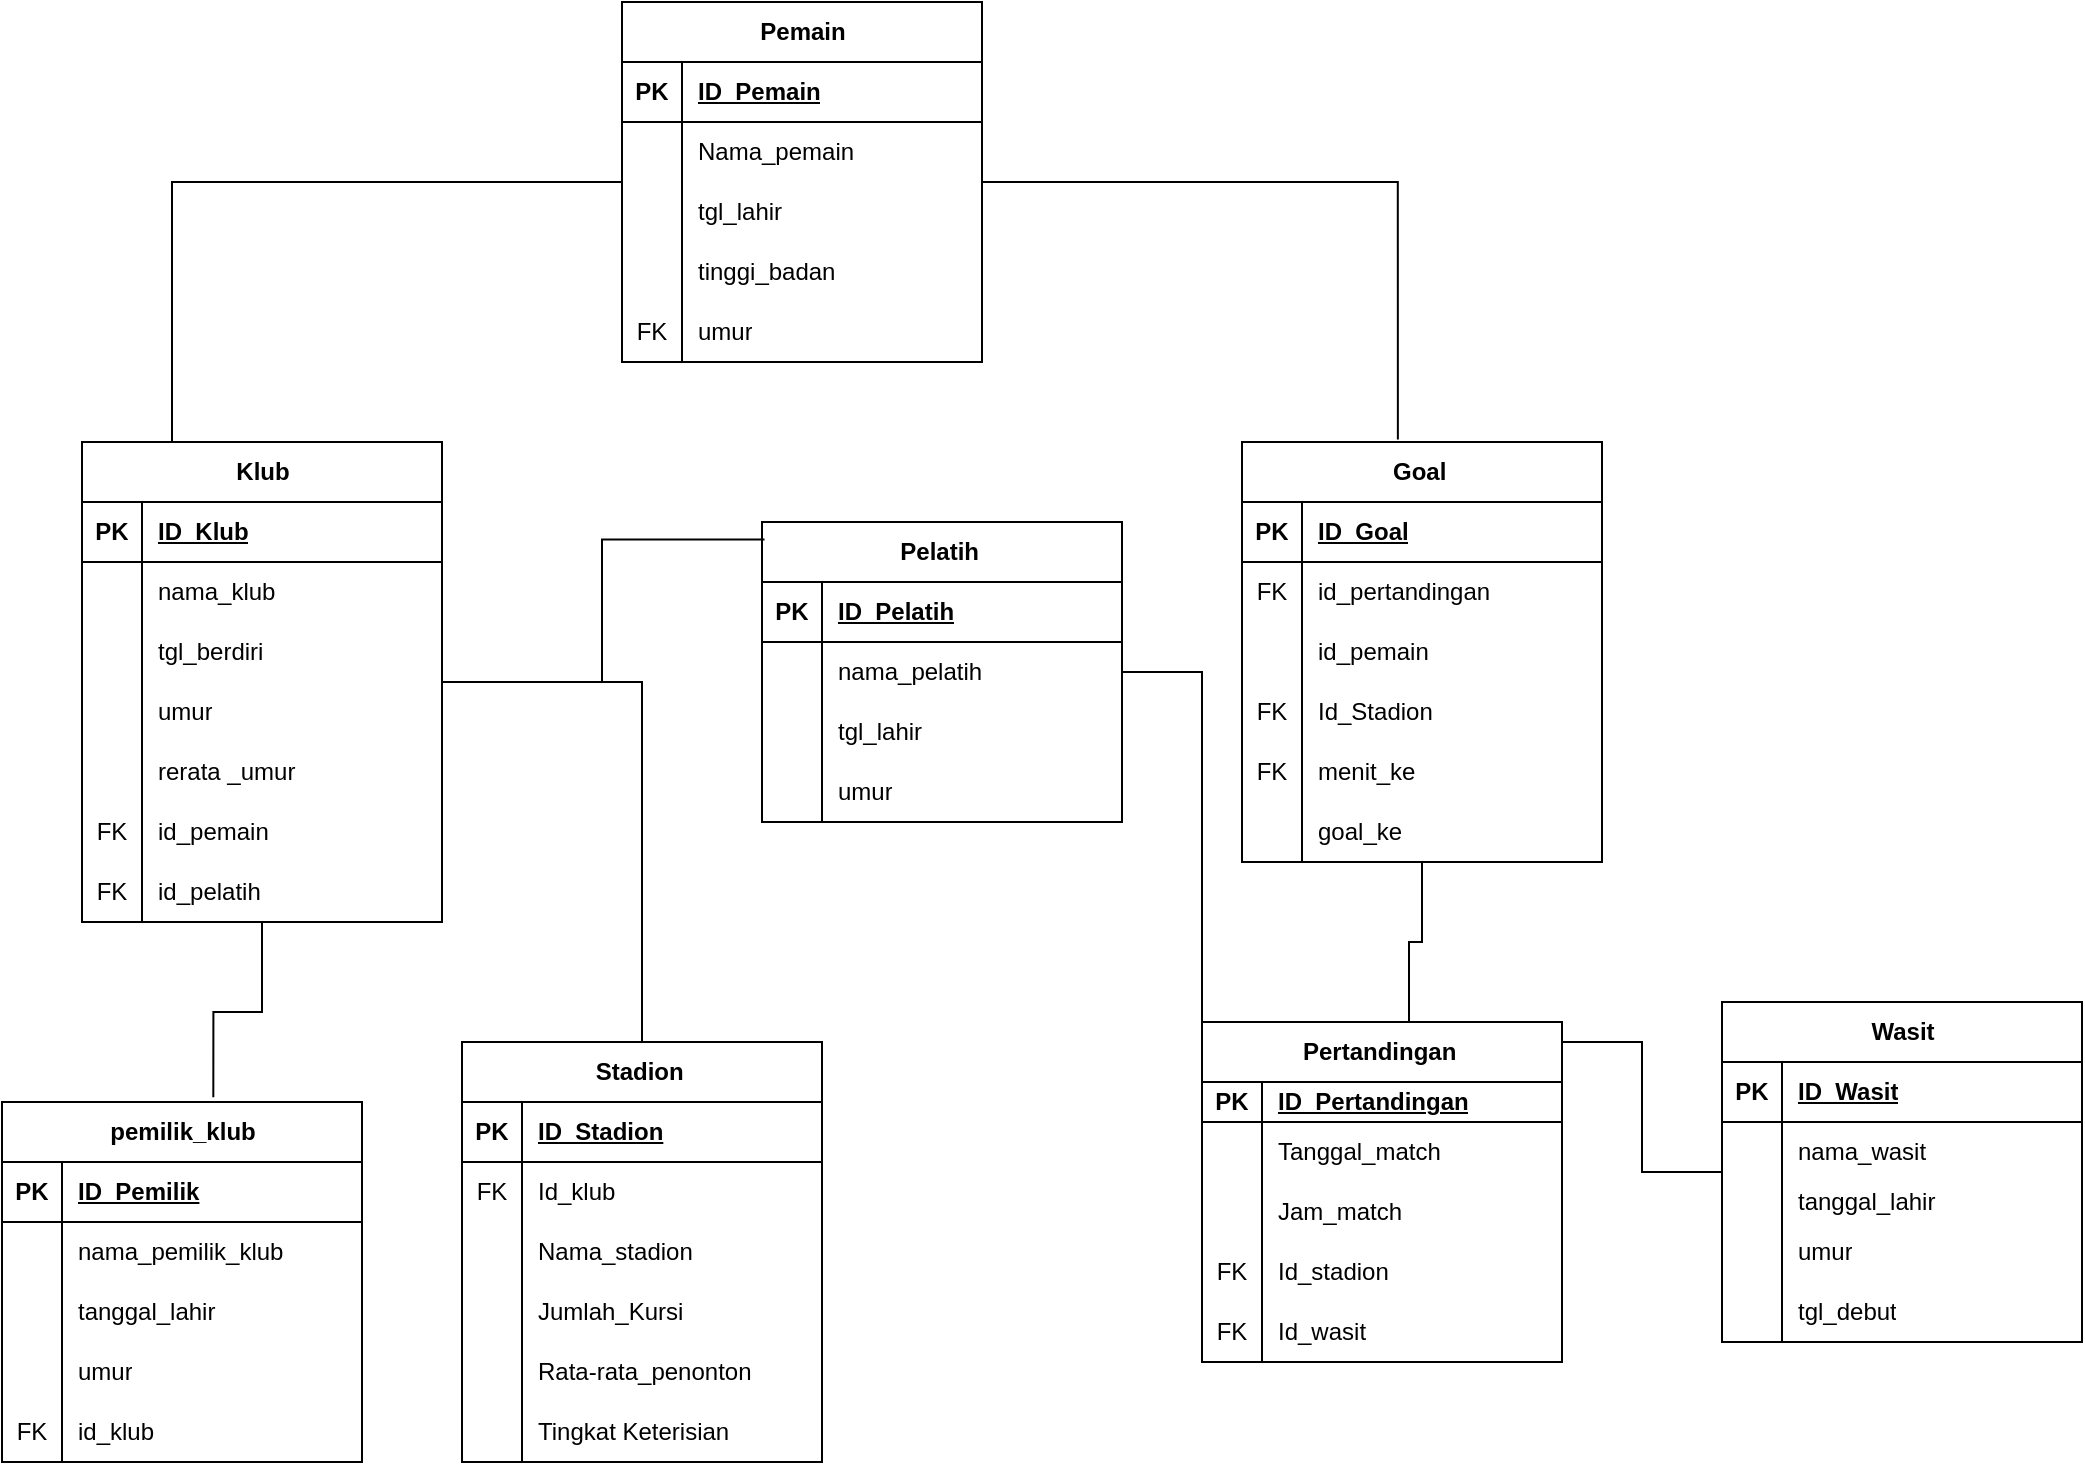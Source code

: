 <mxfile version="22.1.18" type="github">
  <diagram name="Page-1" id="god0_JiCSgRjfPZNy23H">
    <mxGraphModel dx="1526" dy="775" grid="1" gridSize="10" guides="1" tooltips="1" connect="1" arrows="1" fold="1" page="1" pageScale="1" pageWidth="1400" pageHeight="850" math="0" shadow="0">
      <root>
        <mxCell id="0" />
        <mxCell id="1" parent="0" />
        <mxCell id="_xSv7nSp4xosiIjRiXMZ-22" style="edgeStyle=orthogonalEdgeStyle;rounded=0;orthogonalLoop=1;jettySize=auto;html=1;entryX=0.25;entryY=0;entryDx=0;entryDy=0;endArrow=none;endFill=0;" edge="1" parent="1" source="YpQGKmMzujjO2V1n66nq-1" target="YpQGKmMzujjO2V1n66nq-106">
          <mxGeometry relative="1" as="geometry" />
        </mxCell>
        <mxCell id="YpQGKmMzujjO2V1n66nq-1" value="Pemain" style="shape=table;startSize=30;container=1;collapsible=1;childLayout=tableLayout;fixedRows=1;rowLines=0;fontStyle=1;align=center;resizeLast=1;html=1;" parent="1" vertex="1">
          <mxGeometry x="350" y="530" width="180" height="180" as="geometry" />
        </mxCell>
        <mxCell id="YpQGKmMzujjO2V1n66nq-2" value="" style="shape=tableRow;horizontal=0;startSize=0;swimlaneHead=0;swimlaneBody=0;fillColor=none;collapsible=0;dropTarget=0;points=[[0,0.5],[1,0.5]];portConstraint=eastwest;top=0;left=0;right=0;bottom=1;" parent="YpQGKmMzujjO2V1n66nq-1" vertex="1">
          <mxGeometry y="30" width="180" height="30" as="geometry" />
        </mxCell>
        <mxCell id="YpQGKmMzujjO2V1n66nq-3" value="PK" style="shape=partialRectangle;connectable=0;fillColor=none;top=0;left=0;bottom=0;right=0;fontStyle=1;overflow=hidden;whiteSpace=wrap;html=1;" parent="YpQGKmMzujjO2V1n66nq-2" vertex="1">
          <mxGeometry width="30" height="30" as="geometry">
            <mxRectangle width="30" height="30" as="alternateBounds" />
          </mxGeometry>
        </mxCell>
        <mxCell id="YpQGKmMzujjO2V1n66nq-4" value="ID_Pemain" style="shape=partialRectangle;connectable=0;fillColor=none;top=0;left=0;bottom=0;right=0;align=left;spacingLeft=6;fontStyle=5;overflow=hidden;whiteSpace=wrap;html=1;" parent="YpQGKmMzujjO2V1n66nq-2" vertex="1">
          <mxGeometry x="30" width="150" height="30" as="geometry">
            <mxRectangle width="150" height="30" as="alternateBounds" />
          </mxGeometry>
        </mxCell>
        <mxCell id="YpQGKmMzujjO2V1n66nq-5" value="" style="shape=tableRow;horizontal=0;startSize=0;swimlaneHead=0;swimlaneBody=0;fillColor=none;collapsible=0;dropTarget=0;points=[[0,0.5],[1,0.5]];portConstraint=eastwest;top=0;left=0;right=0;bottom=0;" parent="YpQGKmMzujjO2V1n66nq-1" vertex="1">
          <mxGeometry y="60" width="180" height="30" as="geometry" />
        </mxCell>
        <mxCell id="YpQGKmMzujjO2V1n66nq-6" value="" style="shape=partialRectangle;connectable=0;fillColor=none;top=0;left=0;bottom=0;right=0;editable=1;overflow=hidden;whiteSpace=wrap;html=1;" parent="YpQGKmMzujjO2V1n66nq-5" vertex="1">
          <mxGeometry width="30" height="30" as="geometry">
            <mxRectangle width="30" height="30" as="alternateBounds" />
          </mxGeometry>
        </mxCell>
        <mxCell id="YpQGKmMzujjO2V1n66nq-7" value="Nama_pemain" style="shape=partialRectangle;connectable=0;fillColor=none;top=0;left=0;bottom=0;right=0;align=left;spacingLeft=6;overflow=hidden;whiteSpace=wrap;html=1;" parent="YpQGKmMzujjO2V1n66nq-5" vertex="1">
          <mxGeometry x="30" width="150" height="30" as="geometry">
            <mxRectangle width="150" height="30" as="alternateBounds" />
          </mxGeometry>
        </mxCell>
        <mxCell id="YpQGKmMzujjO2V1n66nq-8" value="" style="shape=tableRow;horizontal=0;startSize=0;swimlaneHead=0;swimlaneBody=0;fillColor=none;collapsible=0;dropTarget=0;points=[[0,0.5],[1,0.5]];portConstraint=eastwest;top=0;left=0;right=0;bottom=0;" parent="YpQGKmMzujjO2V1n66nq-1" vertex="1">
          <mxGeometry y="90" width="180" height="30" as="geometry" />
        </mxCell>
        <mxCell id="YpQGKmMzujjO2V1n66nq-9" value="" style="shape=partialRectangle;connectable=0;fillColor=none;top=0;left=0;bottom=0;right=0;editable=1;overflow=hidden;whiteSpace=wrap;html=1;" parent="YpQGKmMzujjO2V1n66nq-8" vertex="1">
          <mxGeometry width="30" height="30" as="geometry">
            <mxRectangle width="30" height="30" as="alternateBounds" />
          </mxGeometry>
        </mxCell>
        <mxCell id="YpQGKmMzujjO2V1n66nq-10" value="tgl_lahir" style="shape=partialRectangle;connectable=0;fillColor=none;top=0;left=0;bottom=0;right=0;align=left;spacingLeft=6;overflow=hidden;whiteSpace=wrap;html=1;" parent="YpQGKmMzujjO2V1n66nq-8" vertex="1">
          <mxGeometry x="30" width="150" height="30" as="geometry">
            <mxRectangle width="150" height="30" as="alternateBounds" />
          </mxGeometry>
        </mxCell>
        <mxCell id="YpQGKmMzujjO2V1n66nq-27" value="" style="shape=tableRow;horizontal=0;startSize=0;swimlaneHead=0;swimlaneBody=0;fillColor=none;collapsible=0;dropTarget=0;points=[[0,0.5],[1,0.5]];portConstraint=eastwest;top=0;left=0;right=0;bottom=0;" parent="YpQGKmMzujjO2V1n66nq-1" vertex="1">
          <mxGeometry y="120" width="180" height="30" as="geometry" />
        </mxCell>
        <mxCell id="YpQGKmMzujjO2V1n66nq-28" value="" style="shape=partialRectangle;connectable=0;fillColor=none;top=0;left=0;bottom=0;right=0;editable=1;overflow=hidden;whiteSpace=wrap;html=1;" parent="YpQGKmMzujjO2V1n66nq-27" vertex="1">
          <mxGeometry width="30" height="30" as="geometry">
            <mxRectangle width="30" height="30" as="alternateBounds" />
          </mxGeometry>
        </mxCell>
        <mxCell id="YpQGKmMzujjO2V1n66nq-29" value="tinggi_badan" style="shape=partialRectangle;connectable=0;fillColor=none;top=0;left=0;bottom=0;right=0;align=left;spacingLeft=6;overflow=hidden;whiteSpace=wrap;html=1;" parent="YpQGKmMzujjO2V1n66nq-27" vertex="1">
          <mxGeometry x="30" width="150" height="30" as="geometry">
            <mxRectangle width="150" height="30" as="alternateBounds" />
          </mxGeometry>
        </mxCell>
        <mxCell id="YpQGKmMzujjO2V1n66nq-97" value="" style="shape=tableRow;horizontal=0;startSize=0;swimlaneHead=0;swimlaneBody=0;fillColor=none;collapsible=0;dropTarget=0;points=[[0,0.5],[1,0.5]];portConstraint=eastwest;top=0;left=0;right=0;bottom=0;" parent="YpQGKmMzujjO2V1n66nq-1" vertex="1">
          <mxGeometry y="150" width="180" height="30" as="geometry" />
        </mxCell>
        <mxCell id="YpQGKmMzujjO2V1n66nq-98" value="FK" style="shape=partialRectangle;connectable=0;fillColor=none;top=0;left=0;bottom=0;right=0;editable=1;overflow=hidden;whiteSpace=wrap;html=1;" parent="YpQGKmMzujjO2V1n66nq-97" vertex="1">
          <mxGeometry width="30" height="30" as="geometry">
            <mxRectangle width="30" height="30" as="alternateBounds" />
          </mxGeometry>
        </mxCell>
        <mxCell id="YpQGKmMzujjO2V1n66nq-99" value="umur" style="shape=partialRectangle;connectable=0;fillColor=none;top=0;left=0;bottom=0;right=0;align=left;spacingLeft=6;overflow=hidden;whiteSpace=wrap;html=1;" parent="YpQGKmMzujjO2V1n66nq-97" vertex="1">
          <mxGeometry x="30" width="150" height="30" as="geometry">
            <mxRectangle width="150" height="30" as="alternateBounds" />
          </mxGeometry>
        </mxCell>
        <mxCell id="YpQGKmMzujjO2V1n66nq-14" value="Wasit" style="shape=table;startSize=30;container=1;collapsible=1;childLayout=tableLayout;fixedRows=1;rowLines=0;fontStyle=1;align=center;resizeLast=1;html=1;" parent="1" vertex="1">
          <mxGeometry x="900" y="1030" width="180" height="170" as="geometry" />
        </mxCell>
        <mxCell id="YpQGKmMzujjO2V1n66nq-15" value="" style="shape=tableRow;horizontal=0;startSize=0;swimlaneHead=0;swimlaneBody=0;fillColor=none;collapsible=0;dropTarget=0;points=[[0,0.5],[1,0.5]];portConstraint=eastwest;top=0;left=0;right=0;bottom=1;" parent="YpQGKmMzujjO2V1n66nq-14" vertex="1">
          <mxGeometry y="30" width="180" height="30" as="geometry" />
        </mxCell>
        <mxCell id="YpQGKmMzujjO2V1n66nq-16" value="PK" style="shape=partialRectangle;connectable=0;fillColor=none;top=0;left=0;bottom=0;right=0;fontStyle=1;overflow=hidden;whiteSpace=wrap;html=1;" parent="YpQGKmMzujjO2V1n66nq-15" vertex="1">
          <mxGeometry width="30" height="30" as="geometry">
            <mxRectangle width="30" height="30" as="alternateBounds" />
          </mxGeometry>
        </mxCell>
        <mxCell id="YpQGKmMzujjO2V1n66nq-17" value="ID_Wasit" style="shape=partialRectangle;connectable=0;fillColor=none;top=0;left=0;bottom=0;right=0;align=left;spacingLeft=6;fontStyle=5;overflow=hidden;whiteSpace=wrap;html=1;" parent="YpQGKmMzujjO2V1n66nq-15" vertex="1">
          <mxGeometry x="30" width="150" height="30" as="geometry">
            <mxRectangle width="150" height="30" as="alternateBounds" />
          </mxGeometry>
        </mxCell>
        <mxCell id="YpQGKmMzujjO2V1n66nq-18" value="" style="shape=tableRow;horizontal=0;startSize=0;swimlaneHead=0;swimlaneBody=0;fillColor=none;collapsible=0;dropTarget=0;points=[[0,0.5],[1,0.5]];portConstraint=eastwest;top=0;left=0;right=0;bottom=0;" parent="YpQGKmMzujjO2V1n66nq-14" vertex="1">
          <mxGeometry y="60" width="180" height="30" as="geometry" />
        </mxCell>
        <mxCell id="YpQGKmMzujjO2V1n66nq-19" value="" style="shape=partialRectangle;connectable=0;fillColor=none;top=0;left=0;bottom=0;right=0;editable=1;overflow=hidden;whiteSpace=wrap;html=1;" parent="YpQGKmMzujjO2V1n66nq-18" vertex="1">
          <mxGeometry width="30" height="30" as="geometry">
            <mxRectangle width="30" height="30" as="alternateBounds" />
          </mxGeometry>
        </mxCell>
        <mxCell id="YpQGKmMzujjO2V1n66nq-20" value="nama_wasit&amp;nbsp;" style="shape=partialRectangle;connectable=0;fillColor=none;top=0;left=0;bottom=0;right=0;align=left;spacingLeft=6;overflow=hidden;whiteSpace=wrap;html=1;" parent="YpQGKmMzujjO2V1n66nq-18" vertex="1">
          <mxGeometry x="30" width="150" height="30" as="geometry">
            <mxRectangle width="150" height="30" as="alternateBounds" />
          </mxGeometry>
        </mxCell>
        <mxCell id="YpQGKmMzujjO2V1n66nq-21" value="" style="shape=tableRow;horizontal=0;startSize=0;swimlaneHead=0;swimlaneBody=0;fillColor=none;collapsible=0;dropTarget=0;points=[[0,0.5],[1,0.5]];portConstraint=eastwest;top=0;left=0;right=0;bottom=0;" parent="YpQGKmMzujjO2V1n66nq-14" vertex="1">
          <mxGeometry y="90" width="180" height="20" as="geometry" />
        </mxCell>
        <mxCell id="YpQGKmMzujjO2V1n66nq-22" value="" style="shape=partialRectangle;connectable=0;fillColor=none;top=0;left=0;bottom=0;right=0;editable=1;overflow=hidden;whiteSpace=wrap;html=1;" parent="YpQGKmMzujjO2V1n66nq-21" vertex="1">
          <mxGeometry width="30" height="20" as="geometry">
            <mxRectangle width="30" height="20" as="alternateBounds" />
          </mxGeometry>
        </mxCell>
        <mxCell id="YpQGKmMzujjO2V1n66nq-23" value="tanggal_lahir" style="shape=partialRectangle;connectable=0;fillColor=none;top=0;left=0;bottom=0;right=0;align=left;spacingLeft=6;overflow=hidden;whiteSpace=wrap;html=1;" parent="YpQGKmMzujjO2V1n66nq-21" vertex="1">
          <mxGeometry x="30" width="150" height="20" as="geometry">
            <mxRectangle width="150" height="20" as="alternateBounds" />
          </mxGeometry>
        </mxCell>
        <mxCell id="YpQGKmMzujjO2V1n66nq-24" value="" style="shape=tableRow;horizontal=0;startSize=0;swimlaneHead=0;swimlaneBody=0;fillColor=none;collapsible=0;dropTarget=0;points=[[0,0.5],[1,0.5]];portConstraint=eastwest;top=0;left=0;right=0;bottom=0;" parent="YpQGKmMzujjO2V1n66nq-14" vertex="1">
          <mxGeometry y="110" width="180" height="30" as="geometry" />
        </mxCell>
        <mxCell id="YpQGKmMzujjO2V1n66nq-25" value="" style="shape=partialRectangle;connectable=0;fillColor=none;top=0;left=0;bottom=0;right=0;editable=1;overflow=hidden;whiteSpace=wrap;html=1;" parent="YpQGKmMzujjO2V1n66nq-24" vertex="1">
          <mxGeometry width="30" height="30" as="geometry">
            <mxRectangle width="30" height="30" as="alternateBounds" />
          </mxGeometry>
        </mxCell>
        <mxCell id="YpQGKmMzujjO2V1n66nq-26" value="umur" style="shape=partialRectangle;connectable=0;fillColor=none;top=0;left=0;bottom=0;right=0;align=left;spacingLeft=6;overflow=hidden;whiteSpace=wrap;html=1;" parent="YpQGKmMzujjO2V1n66nq-24" vertex="1">
          <mxGeometry x="30" width="150" height="30" as="geometry">
            <mxRectangle width="150" height="30" as="alternateBounds" />
          </mxGeometry>
        </mxCell>
        <mxCell id="YpQGKmMzujjO2V1n66nq-33" value="" style="shape=tableRow;horizontal=0;startSize=0;swimlaneHead=0;swimlaneBody=0;fillColor=none;collapsible=0;dropTarget=0;points=[[0,0.5],[1,0.5]];portConstraint=eastwest;top=0;left=0;right=0;bottom=0;" parent="YpQGKmMzujjO2V1n66nq-14" vertex="1">
          <mxGeometry y="140" width="180" height="30" as="geometry" />
        </mxCell>
        <mxCell id="YpQGKmMzujjO2V1n66nq-34" value="" style="shape=partialRectangle;connectable=0;fillColor=none;top=0;left=0;bottom=0;right=0;editable=1;overflow=hidden;whiteSpace=wrap;html=1;" parent="YpQGKmMzujjO2V1n66nq-33" vertex="1">
          <mxGeometry width="30" height="30" as="geometry">
            <mxRectangle width="30" height="30" as="alternateBounds" />
          </mxGeometry>
        </mxCell>
        <mxCell id="YpQGKmMzujjO2V1n66nq-35" value="tgl_debut" style="shape=partialRectangle;connectable=0;fillColor=none;top=0;left=0;bottom=0;right=0;align=left;spacingLeft=6;overflow=hidden;whiteSpace=wrap;html=1;" parent="YpQGKmMzujjO2V1n66nq-33" vertex="1">
          <mxGeometry x="30" width="150" height="30" as="geometry">
            <mxRectangle width="150" height="30" as="alternateBounds" />
          </mxGeometry>
        </mxCell>
        <mxCell id="_xSv7nSp4xosiIjRiXMZ-28" style="edgeStyle=orthogonalEdgeStyle;rounded=0;orthogonalLoop=1;jettySize=auto;html=1;entryX=0;entryY=0;entryDx=0;entryDy=0;endArrow=none;endFill=0;" edge="1" parent="1" source="YpQGKmMzujjO2V1n66nq-36" target="YpQGKmMzujjO2V1n66nq-125">
          <mxGeometry relative="1" as="geometry" />
        </mxCell>
        <mxCell id="YpQGKmMzujjO2V1n66nq-36" value="Pelatih&amp;nbsp;" style="shape=table;startSize=30;container=1;collapsible=1;childLayout=tableLayout;fixedRows=1;rowLines=0;fontStyle=1;align=center;resizeLast=1;html=1;" parent="1" vertex="1">
          <mxGeometry x="420" y="790" width="180" height="150" as="geometry" />
        </mxCell>
        <mxCell id="YpQGKmMzujjO2V1n66nq-37" value="" style="shape=tableRow;horizontal=0;startSize=0;swimlaneHead=0;swimlaneBody=0;fillColor=none;collapsible=0;dropTarget=0;points=[[0,0.5],[1,0.5]];portConstraint=eastwest;top=0;left=0;right=0;bottom=1;" parent="YpQGKmMzujjO2V1n66nq-36" vertex="1">
          <mxGeometry y="30" width="180" height="30" as="geometry" />
        </mxCell>
        <mxCell id="YpQGKmMzujjO2V1n66nq-38" value="PK" style="shape=partialRectangle;connectable=0;fillColor=none;top=0;left=0;bottom=0;right=0;fontStyle=1;overflow=hidden;whiteSpace=wrap;html=1;" parent="YpQGKmMzujjO2V1n66nq-37" vertex="1">
          <mxGeometry width="30" height="30" as="geometry">
            <mxRectangle width="30" height="30" as="alternateBounds" />
          </mxGeometry>
        </mxCell>
        <mxCell id="YpQGKmMzujjO2V1n66nq-39" value="ID_Pelatih" style="shape=partialRectangle;connectable=0;fillColor=none;top=0;left=0;bottom=0;right=0;align=left;spacingLeft=6;fontStyle=5;overflow=hidden;whiteSpace=wrap;html=1;" parent="YpQGKmMzujjO2V1n66nq-37" vertex="1">
          <mxGeometry x="30" width="150" height="30" as="geometry">
            <mxRectangle width="150" height="30" as="alternateBounds" />
          </mxGeometry>
        </mxCell>
        <mxCell id="YpQGKmMzujjO2V1n66nq-40" value="" style="shape=tableRow;horizontal=0;startSize=0;swimlaneHead=0;swimlaneBody=0;fillColor=none;collapsible=0;dropTarget=0;points=[[0,0.5],[1,0.5]];portConstraint=eastwest;top=0;left=0;right=0;bottom=0;" parent="YpQGKmMzujjO2V1n66nq-36" vertex="1">
          <mxGeometry y="60" width="180" height="30" as="geometry" />
        </mxCell>
        <mxCell id="YpQGKmMzujjO2V1n66nq-41" value="" style="shape=partialRectangle;connectable=0;fillColor=none;top=0;left=0;bottom=0;right=0;editable=1;overflow=hidden;whiteSpace=wrap;html=1;" parent="YpQGKmMzujjO2V1n66nq-40" vertex="1">
          <mxGeometry width="30" height="30" as="geometry">
            <mxRectangle width="30" height="30" as="alternateBounds" />
          </mxGeometry>
        </mxCell>
        <mxCell id="YpQGKmMzujjO2V1n66nq-42" value="nama_pelatih" style="shape=partialRectangle;connectable=0;fillColor=none;top=0;left=0;bottom=0;right=0;align=left;spacingLeft=6;overflow=hidden;whiteSpace=wrap;html=1;" parent="YpQGKmMzujjO2V1n66nq-40" vertex="1">
          <mxGeometry x="30" width="150" height="30" as="geometry">
            <mxRectangle width="150" height="30" as="alternateBounds" />
          </mxGeometry>
        </mxCell>
        <mxCell id="YpQGKmMzujjO2V1n66nq-43" value="" style="shape=tableRow;horizontal=0;startSize=0;swimlaneHead=0;swimlaneBody=0;fillColor=none;collapsible=0;dropTarget=0;points=[[0,0.5],[1,0.5]];portConstraint=eastwest;top=0;left=0;right=0;bottom=0;" parent="YpQGKmMzujjO2V1n66nq-36" vertex="1">
          <mxGeometry y="90" width="180" height="30" as="geometry" />
        </mxCell>
        <mxCell id="YpQGKmMzujjO2V1n66nq-44" value="" style="shape=partialRectangle;connectable=0;fillColor=none;top=0;left=0;bottom=0;right=0;editable=1;overflow=hidden;whiteSpace=wrap;html=1;" parent="YpQGKmMzujjO2V1n66nq-43" vertex="1">
          <mxGeometry width="30" height="30" as="geometry">
            <mxRectangle width="30" height="30" as="alternateBounds" />
          </mxGeometry>
        </mxCell>
        <mxCell id="YpQGKmMzujjO2V1n66nq-45" value="tgl_lahir" style="shape=partialRectangle;connectable=0;fillColor=none;top=0;left=0;bottom=0;right=0;align=left;spacingLeft=6;overflow=hidden;whiteSpace=wrap;html=1;" parent="YpQGKmMzujjO2V1n66nq-43" vertex="1">
          <mxGeometry x="30" width="150" height="30" as="geometry">
            <mxRectangle width="150" height="30" as="alternateBounds" />
          </mxGeometry>
        </mxCell>
        <mxCell id="YpQGKmMzujjO2V1n66nq-49" value="" style="shape=tableRow;horizontal=0;startSize=0;swimlaneHead=0;swimlaneBody=0;fillColor=none;collapsible=0;dropTarget=0;points=[[0,0.5],[1,0.5]];portConstraint=eastwest;top=0;left=0;right=0;bottom=0;" parent="YpQGKmMzujjO2V1n66nq-36" vertex="1">
          <mxGeometry y="120" width="180" height="30" as="geometry" />
        </mxCell>
        <mxCell id="YpQGKmMzujjO2V1n66nq-50" value="" style="shape=partialRectangle;connectable=0;fillColor=none;top=0;left=0;bottom=0;right=0;editable=1;overflow=hidden;whiteSpace=wrap;html=1;" parent="YpQGKmMzujjO2V1n66nq-49" vertex="1">
          <mxGeometry width="30" height="30" as="geometry">
            <mxRectangle width="30" height="30" as="alternateBounds" />
          </mxGeometry>
        </mxCell>
        <mxCell id="YpQGKmMzujjO2V1n66nq-51" value="umur" style="shape=partialRectangle;connectable=0;fillColor=none;top=0;left=0;bottom=0;right=0;align=left;spacingLeft=6;overflow=hidden;whiteSpace=wrap;html=1;" parent="YpQGKmMzujjO2V1n66nq-49" vertex="1">
          <mxGeometry x="30" width="150" height="30" as="geometry">
            <mxRectangle width="150" height="30" as="alternateBounds" />
          </mxGeometry>
        </mxCell>
        <mxCell id="YpQGKmMzujjO2V1n66nq-52" value="Stadion&amp;nbsp;" style="shape=table;startSize=30;container=1;collapsible=1;childLayout=tableLayout;fixedRows=1;rowLines=0;fontStyle=1;align=center;resizeLast=1;html=1;" parent="1" vertex="1">
          <mxGeometry x="270" y="1050" width="180" height="210" as="geometry" />
        </mxCell>
        <mxCell id="YpQGKmMzujjO2V1n66nq-53" value="" style="shape=tableRow;horizontal=0;startSize=0;swimlaneHead=0;swimlaneBody=0;fillColor=none;collapsible=0;dropTarget=0;points=[[0,0.5],[1,0.5]];portConstraint=eastwest;top=0;left=0;right=0;bottom=1;" parent="YpQGKmMzujjO2V1n66nq-52" vertex="1">
          <mxGeometry y="30" width="180" height="30" as="geometry" />
        </mxCell>
        <mxCell id="YpQGKmMzujjO2V1n66nq-54" value="PK" style="shape=partialRectangle;connectable=0;fillColor=none;top=0;left=0;bottom=0;right=0;fontStyle=1;overflow=hidden;whiteSpace=wrap;html=1;" parent="YpQGKmMzujjO2V1n66nq-53" vertex="1">
          <mxGeometry width="30" height="30" as="geometry">
            <mxRectangle width="30" height="30" as="alternateBounds" />
          </mxGeometry>
        </mxCell>
        <mxCell id="YpQGKmMzujjO2V1n66nq-55" value="ID_Stadion" style="shape=partialRectangle;connectable=0;fillColor=none;top=0;left=0;bottom=0;right=0;align=left;spacingLeft=6;fontStyle=5;overflow=hidden;whiteSpace=wrap;html=1;" parent="YpQGKmMzujjO2V1n66nq-53" vertex="1">
          <mxGeometry x="30" width="150" height="30" as="geometry">
            <mxRectangle width="150" height="30" as="alternateBounds" />
          </mxGeometry>
        </mxCell>
        <mxCell id="YpQGKmMzujjO2V1n66nq-56" value="" style="shape=tableRow;horizontal=0;startSize=0;swimlaneHead=0;swimlaneBody=0;fillColor=none;collapsible=0;dropTarget=0;points=[[0,0.5],[1,0.5]];portConstraint=eastwest;top=0;left=0;right=0;bottom=0;" parent="YpQGKmMzujjO2V1n66nq-52" vertex="1">
          <mxGeometry y="60" width="180" height="30" as="geometry" />
        </mxCell>
        <mxCell id="YpQGKmMzujjO2V1n66nq-57" value="FK" style="shape=partialRectangle;connectable=0;fillColor=none;top=0;left=0;bottom=0;right=0;editable=1;overflow=hidden;whiteSpace=wrap;html=1;" parent="YpQGKmMzujjO2V1n66nq-56" vertex="1">
          <mxGeometry width="30" height="30" as="geometry">
            <mxRectangle width="30" height="30" as="alternateBounds" />
          </mxGeometry>
        </mxCell>
        <mxCell id="YpQGKmMzujjO2V1n66nq-58" value="Id_klub" style="shape=partialRectangle;connectable=0;fillColor=none;top=0;left=0;bottom=0;right=0;align=left;spacingLeft=6;overflow=hidden;whiteSpace=wrap;html=1;" parent="YpQGKmMzujjO2V1n66nq-56" vertex="1">
          <mxGeometry x="30" width="150" height="30" as="geometry">
            <mxRectangle width="150" height="30" as="alternateBounds" />
          </mxGeometry>
        </mxCell>
        <mxCell id="YpQGKmMzujjO2V1n66nq-59" value="" style="shape=tableRow;horizontal=0;startSize=0;swimlaneHead=0;swimlaneBody=0;fillColor=none;collapsible=0;dropTarget=0;points=[[0,0.5],[1,0.5]];portConstraint=eastwest;top=0;left=0;right=0;bottom=0;" parent="YpQGKmMzujjO2V1n66nq-52" vertex="1">
          <mxGeometry y="90" width="180" height="30" as="geometry" />
        </mxCell>
        <mxCell id="YpQGKmMzujjO2V1n66nq-60" value="" style="shape=partialRectangle;connectable=0;fillColor=none;top=0;left=0;bottom=0;right=0;editable=1;overflow=hidden;whiteSpace=wrap;html=1;" parent="YpQGKmMzujjO2V1n66nq-59" vertex="1">
          <mxGeometry width="30" height="30" as="geometry">
            <mxRectangle width="30" height="30" as="alternateBounds" />
          </mxGeometry>
        </mxCell>
        <mxCell id="YpQGKmMzujjO2V1n66nq-61" value="Nama_stadion" style="shape=partialRectangle;connectable=0;fillColor=none;top=0;left=0;bottom=0;right=0;align=left;spacingLeft=6;overflow=hidden;whiteSpace=wrap;html=1;" parent="YpQGKmMzujjO2V1n66nq-59" vertex="1">
          <mxGeometry x="30" width="150" height="30" as="geometry">
            <mxRectangle width="150" height="30" as="alternateBounds" />
          </mxGeometry>
        </mxCell>
        <mxCell id="YpQGKmMzujjO2V1n66nq-62" value="" style="shape=tableRow;horizontal=0;startSize=0;swimlaneHead=0;swimlaneBody=0;fillColor=none;collapsible=0;dropTarget=0;points=[[0,0.5],[1,0.5]];portConstraint=eastwest;top=0;left=0;right=0;bottom=0;" parent="YpQGKmMzujjO2V1n66nq-52" vertex="1">
          <mxGeometry y="120" width="180" height="30" as="geometry" />
        </mxCell>
        <mxCell id="YpQGKmMzujjO2V1n66nq-63" value="" style="shape=partialRectangle;connectable=0;fillColor=none;top=0;left=0;bottom=0;right=0;editable=1;overflow=hidden;whiteSpace=wrap;html=1;" parent="YpQGKmMzujjO2V1n66nq-62" vertex="1">
          <mxGeometry width="30" height="30" as="geometry">
            <mxRectangle width="30" height="30" as="alternateBounds" />
          </mxGeometry>
        </mxCell>
        <mxCell id="YpQGKmMzujjO2V1n66nq-64" value="Jumlah_Kursi" style="shape=partialRectangle;connectable=0;fillColor=none;top=0;left=0;bottom=0;right=0;align=left;spacingLeft=6;overflow=hidden;whiteSpace=wrap;html=1;" parent="YpQGKmMzujjO2V1n66nq-62" vertex="1">
          <mxGeometry x="30" width="150" height="30" as="geometry">
            <mxRectangle width="150" height="30" as="alternateBounds" />
          </mxGeometry>
        </mxCell>
        <mxCell id="YpQGKmMzujjO2V1n66nq-65" value="" style="shape=tableRow;horizontal=0;startSize=0;swimlaneHead=0;swimlaneBody=0;fillColor=none;collapsible=0;dropTarget=0;points=[[0,0.5],[1,0.5]];portConstraint=eastwest;top=0;left=0;right=0;bottom=0;" parent="YpQGKmMzujjO2V1n66nq-52" vertex="1">
          <mxGeometry y="150" width="180" height="30" as="geometry" />
        </mxCell>
        <mxCell id="YpQGKmMzujjO2V1n66nq-66" value="" style="shape=partialRectangle;connectable=0;fillColor=none;top=0;left=0;bottom=0;right=0;editable=1;overflow=hidden;whiteSpace=wrap;html=1;" parent="YpQGKmMzujjO2V1n66nq-65" vertex="1">
          <mxGeometry width="30" height="30" as="geometry">
            <mxRectangle width="30" height="30" as="alternateBounds" />
          </mxGeometry>
        </mxCell>
        <mxCell id="YpQGKmMzujjO2V1n66nq-67" value="Rata-rata_penonton" style="shape=partialRectangle;connectable=0;fillColor=none;top=0;left=0;bottom=0;right=0;align=left;spacingLeft=6;overflow=hidden;whiteSpace=wrap;html=1;" parent="YpQGKmMzujjO2V1n66nq-65" vertex="1">
          <mxGeometry x="30" width="150" height="30" as="geometry">
            <mxRectangle width="150" height="30" as="alternateBounds" />
          </mxGeometry>
        </mxCell>
        <mxCell id="YpQGKmMzujjO2V1n66nq-122" value="" style="shape=tableRow;horizontal=0;startSize=0;swimlaneHead=0;swimlaneBody=0;fillColor=none;collapsible=0;dropTarget=0;points=[[0,0.5],[1,0.5]];portConstraint=eastwest;top=0;left=0;right=0;bottom=0;" parent="YpQGKmMzujjO2V1n66nq-52" vertex="1">
          <mxGeometry y="180" width="180" height="30" as="geometry" />
        </mxCell>
        <mxCell id="YpQGKmMzujjO2V1n66nq-123" value="" style="shape=partialRectangle;connectable=0;fillColor=none;top=0;left=0;bottom=0;right=0;editable=1;overflow=hidden;whiteSpace=wrap;html=1;" parent="YpQGKmMzujjO2V1n66nq-122" vertex="1">
          <mxGeometry width="30" height="30" as="geometry">
            <mxRectangle width="30" height="30" as="alternateBounds" />
          </mxGeometry>
        </mxCell>
        <mxCell id="YpQGKmMzujjO2V1n66nq-124" value="Tingkat Keterisian" style="shape=partialRectangle;connectable=0;fillColor=none;top=0;left=0;bottom=0;right=0;align=left;spacingLeft=6;overflow=hidden;whiteSpace=wrap;html=1;" parent="YpQGKmMzujjO2V1n66nq-122" vertex="1">
          <mxGeometry x="30" width="150" height="30" as="geometry">
            <mxRectangle width="150" height="30" as="alternateBounds" />
          </mxGeometry>
        </mxCell>
        <mxCell id="YpQGKmMzujjO2V1n66nq-68" value="pemilik_klub" style="shape=table;startSize=30;container=1;collapsible=1;childLayout=tableLayout;fixedRows=1;rowLines=0;fontStyle=1;align=center;resizeLast=1;html=1;" parent="1" vertex="1">
          <mxGeometry x="40" y="1080" width="180" height="180" as="geometry" />
        </mxCell>
        <mxCell id="YpQGKmMzujjO2V1n66nq-69" value="" style="shape=tableRow;horizontal=0;startSize=0;swimlaneHead=0;swimlaneBody=0;fillColor=none;collapsible=0;dropTarget=0;points=[[0,0.5],[1,0.5]];portConstraint=eastwest;top=0;left=0;right=0;bottom=1;" parent="YpQGKmMzujjO2V1n66nq-68" vertex="1">
          <mxGeometry y="30" width="180" height="30" as="geometry" />
        </mxCell>
        <mxCell id="YpQGKmMzujjO2V1n66nq-70" value="PK" style="shape=partialRectangle;connectable=0;fillColor=none;top=0;left=0;bottom=0;right=0;fontStyle=1;overflow=hidden;whiteSpace=wrap;html=1;" parent="YpQGKmMzujjO2V1n66nq-69" vertex="1">
          <mxGeometry width="30" height="30" as="geometry">
            <mxRectangle width="30" height="30" as="alternateBounds" />
          </mxGeometry>
        </mxCell>
        <mxCell id="YpQGKmMzujjO2V1n66nq-71" value="ID_Pemilik" style="shape=partialRectangle;connectable=0;fillColor=none;top=0;left=0;bottom=0;right=0;align=left;spacingLeft=6;fontStyle=5;overflow=hidden;whiteSpace=wrap;html=1;" parent="YpQGKmMzujjO2V1n66nq-69" vertex="1">
          <mxGeometry x="30" width="150" height="30" as="geometry">
            <mxRectangle width="150" height="30" as="alternateBounds" />
          </mxGeometry>
        </mxCell>
        <mxCell id="YpQGKmMzujjO2V1n66nq-72" value="" style="shape=tableRow;horizontal=0;startSize=0;swimlaneHead=0;swimlaneBody=0;fillColor=none;collapsible=0;dropTarget=0;points=[[0,0.5],[1,0.5]];portConstraint=eastwest;top=0;left=0;right=0;bottom=0;" parent="YpQGKmMzujjO2V1n66nq-68" vertex="1">
          <mxGeometry y="60" width="180" height="30" as="geometry" />
        </mxCell>
        <mxCell id="YpQGKmMzujjO2V1n66nq-73" value="" style="shape=partialRectangle;connectable=0;fillColor=none;top=0;left=0;bottom=0;right=0;editable=1;overflow=hidden;whiteSpace=wrap;html=1;" parent="YpQGKmMzujjO2V1n66nq-72" vertex="1">
          <mxGeometry width="30" height="30" as="geometry">
            <mxRectangle width="30" height="30" as="alternateBounds" />
          </mxGeometry>
        </mxCell>
        <mxCell id="YpQGKmMzujjO2V1n66nq-74" value="nama_pemilik_klub" style="shape=partialRectangle;connectable=0;fillColor=none;top=0;left=0;bottom=0;right=0;align=left;spacingLeft=6;overflow=hidden;whiteSpace=wrap;html=1;" parent="YpQGKmMzujjO2V1n66nq-72" vertex="1">
          <mxGeometry x="30" width="150" height="30" as="geometry">
            <mxRectangle width="150" height="30" as="alternateBounds" />
          </mxGeometry>
        </mxCell>
        <mxCell id="YpQGKmMzujjO2V1n66nq-75" value="" style="shape=tableRow;horizontal=0;startSize=0;swimlaneHead=0;swimlaneBody=0;fillColor=none;collapsible=0;dropTarget=0;points=[[0,0.5],[1,0.5]];portConstraint=eastwest;top=0;left=0;right=0;bottom=0;" parent="YpQGKmMzujjO2V1n66nq-68" vertex="1">
          <mxGeometry y="90" width="180" height="30" as="geometry" />
        </mxCell>
        <mxCell id="YpQGKmMzujjO2V1n66nq-76" value="" style="shape=partialRectangle;connectable=0;fillColor=none;top=0;left=0;bottom=0;right=0;editable=1;overflow=hidden;whiteSpace=wrap;html=1;" parent="YpQGKmMzujjO2V1n66nq-75" vertex="1">
          <mxGeometry width="30" height="30" as="geometry">
            <mxRectangle width="30" height="30" as="alternateBounds" />
          </mxGeometry>
        </mxCell>
        <mxCell id="YpQGKmMzujjO2V1n66nq-77" value="tanggal_lahir" style="shape=partialRectangle;connectable=0;fillColor=none;top=0;left=0;bottom=0;right=0;align=left;spacingLeft=6;overflow=hidden;whiteSpace=wrap;html=1;" parent="YpQGKmMzujjO2V1n66nq-75" vertex="1">
          <mxGeometry x="30" width="150" height="30" as="geometry">
            <mxRectangle width="150" height="30" as="alternateBounds" />
          </mxGeometry>
        </mxCell>
        <mxCell id="YpQGKmMzujjO2V1n66nq-78" value="" style="shape=tableRow;horizontal=0;startSize=0;swimlaneHead=0;swimlaneBody=0;fillColor=none;collapsible=0;dropTarget=0;points=[[0,0.5],[1,0.5]];portConstraint=eastwest;top=0;left=0;right=0;bottom=0;" parent="YpQGKmMzujjO2V1n66nq-68" vertex="1">
          <mxGeometry y="120" width="180" height="30" as="geometry" />
        </mxCell>
        <mxCell id="YpQGKmMzujjO2V1n66nq-79" value="" style="shape=partialRectangle;connectable=0;fillColor=none;top=0;left=0;bottom=0;right=0;editable=1;overflow=hidden;whiteSpace=wrap;html=1;" parent="YpQGKmMzujjO2V1n66nq-78" vertex="1">
          <mxGeometry width="30" height="30" as="geometry">
            <mxRectangle width="30" height="30" as="alternateBounds" />
          </mxGeometry>
        </mxCell>
        <mxCell id="YpQGKmMzujjO2V1n66nq-80" value="umur" style="shape=partialRectangle;connectable=0;fillColor=none;top=0;left=0;bottom=0;right=0;align=left;spacingLeft=6;overflow=hidden;whiteSpace=wrap;html=1;" parent="YpQGKmMzujjO2V1n66nq-78" vertex="1">
          <mxGeometry x="30" width="150" height="30" as="geometry">
            <mxRectangle width="150" height="30" as="alternateBounds" />
          </mxGeometry>
        </mxCell>
        <mxCell id="YpQGKmMzujjO2V1n66nq-81" value="" style="shape=tableRow;horizontal=0;startSize=0;swimlaneHead=0;swimlaneBody=0;fillColor=none;collapsible=0;dropTarget=0;points=[[0,0.5],[1,0.5]];portConstraint=eastwest;top=0;left=0;right=0;bottom=0;" parent="YpQGKmMzujjO2V1n66nq-68" vertex="1">
          <mxGeometry y="150" width="180" height="30" as="geometry" />
        </mxCell>
        <mxCell id="YpQGKmMzujjO2V1n66nq-82" value="FK" style="shape=partialRectangle;connectable=0;fillColor=none;top=0;left=0;bottom=0;right=0;editable=1;overflow=hidden;whiteSpace=wrap;html=1;" parent="YpQGKmMzujjO2V1n66nq-81" vertex="1">
          <mxGeometry width="30" height="30" as="geometry">
            <mxRectangle width="30" height="30" as="alternateBounds" />
          </mxGeometry>
        </mxCell>
        <mxCell id="YpQGKmMzujjO2V1n66nq-83" value="id_klub" style="shape=partialRectangle;connectable=0;fillColor=none;top=0;left=0;bottom=0;right=0;align=left;spacingLeft=6;overflow=hidden;whiteSpace=wrap;html=1;" parent="YpQGKmMzujjO2V1n66nq-81" vertex="1">
          <mxGeometry x="30" width="150" height="30" as="geometry">
            <mxRectangle width="150" height="30" as="alternateBounds" />
          </mxGeometry>
        </mxCell>
        <mxCell id="_xSv7nSp4xosiIjRiXMZ-25" style="edgeStyle=orthogonalEdgeStyle;rounded=0;orthogonalLoop=1;jettySize=auto;html=1;endArrow=none;endFill=0;" edge="1" parent="1" source="YpQGKmMzujjO2V1n66nq-106" target="YpQGKmMzujjO2V1n66nq-52">
          <mxGeometry relative="1" as="geometry" />
        </mxCell>
        <mxCell id="YpQGKmMzujjO2V1n66nq-106" value="Klub" style="shape=table;startSize=30;container=1;collapsible=1;childLayout=tableLayout;fixedRows=1;rowLines=0;fontStyle=1;align=center;resizeLast=1;html=1;" parent="1" vertex="1">
          <mxGeometry x="80" y="750" width="180" height="240" as="geometry" />
        </mxCell>
        <mxCell id="YpQGKmMzujjO2V1n66nq-107" value="" style="shape=tableRow;horizontal=0;startSize=0;swimlaneHead=0;swimlaneBody=0;fillColor=none;collapsible=0;dropTarget=0;points=[[0,0.5],[1,0.5]];portConstraint=eastwest;top=0;left=0;right=0;bottom=1;" parent="YpQGKmMzujjO2V1n66nq-106" vertex="1">
          <mxGeometry y="30" width="180" height="30" as="geometry" />
        </mxCell>
        <mxCell id="YpQGKmMzujjO2V1n66nq-108" value="PK" style="shape=partialRectangle;connectable=0;fillColor=none;top=0;left=0;bottom=0;right=0;fontStyle=1;overflow=hidden;whiteSpace=wrap;html=1;" parent="YpQGKmMzujjO2V1n66nq-107" vertex="1">
          <mxGeometry width="30" height="30" as="geometry">
            <mxRectangle width="30" height="30" as="alternateBounds" />
          </mxGeometry>
        </mxCell>
        <mxCell id="YpQGKmMzujjO2V1n66nq-109" value="ID_Klub" style="shape=partialRectangle;connectable=0;fillColor=none;top=0;left=0;bottom=0;right=0;align=left;spacingLeft=6;fontStyle=5;overflow=hidden;whiteSpace=wrap;html=1;" parent="YpQGKmMzujjO2V1n66nq-107" vertex="1">
          <mxGeometry x="30" width="150" height="30" as="geometry">
            <mxRectangle width="150" height="30" as="alternateBounds" />
          </mxGeometry>
        </mxCell>
        <mxCell id="YpQGKmMzujjO2V1n66nq-110" value="" style="shape=tableRow;horizontal=0;startSize=0;swimlaneHead=0;swimlaneBody=0;fillColor=none;collapsible=0;dropTarget=0;points=[[0,0.5],[1,0.5]];portConstraint=eastwest;top=0;left=0;right=0;bottom=0;" parent="YpQGKmMzujjO2V1n66nq-106" vertex="1">
          <mxGeometry y="60" width="180" height="30" as="geometry" />
        </mxCell>
        <mxCell id="YpQGKmMzujjO2V1n66nq-111" value="" style="shape=partialRectangle;connectable=0;fillColor=none;top=0;left=0;bottom=0;right=0;editable=1;overflow=hidden;whiteSpace=wrap;html=1;" parent="YpQGKmMzujjO2V1n66nq-110" vertex="1">
          <mxGeometry width="30" height="30" as="geometry">
            <mxRectangle width="30" height="30" as="alternateBounds" />
          </mxGeometry>
        </mxCell>
        <mxCell id="YpQGKmMzujjO2V1n66nq-112" value="nama_klub" style="shape=partialRectangle;connectable=0;fillColor=none;top=0;left=0;bottom=0;right=0;align=left;spacingLeft=6;overflow=hidden;whiteSpace=wrap;html=1;" parent="YpQGKmMzujjO2V1n66nq-110" vertex="1">
          <mxGeometry x="30" width="150" height="30" as="geometry">
            <mxRectangle width="150" height="30" as="alternateBounds" />
          </mxGeometry>
        </mxCell>
        <mxCell id="YpQGKmMzujjO2V1n66nq-113" value="" style="shape=tableRow;horizontal=0;startSize=0;swimlaneHead=0;swimlaneBody=0;fillColor=none;collapsible=0;dropTarget=0;points=[[0,0.5],[1,0.5]];portConstraint=eastwest;top=0;left=0;right=0;bottom=0;" parent="YpQGKmMzujjO2V1n66nq-106" vertex="1">
          <mxGeometry y="90" width="180" height="30" as="geometry" />
        </mxCell>
        <mxCell id="YpQGKmMzujjO2V1n66nq-114" value="" style="shape=partialRectangle;connectable=0;fillColor=none;top=0;left=0;bottom=0;right=0;editable=1;overflow=hidden;whiteSpace=wrap;html=1;" parent="YpQGKmMzujjO2V1n66nq-113" vertex="1">
          <mxGeometry width="30" height="30" as="geometry">
            <mxRectangle width="30" height="30" as="alternateBounds" />
          </mxGeometry>
        </mxCell>
        <mxCell id="YpQGKmMzujjO2V1n66nq-115" value="tgl_berdiri" style="shape=partialRectangle;connectable=0;fillColor=none;top=0;left=0;bottom=0;right=0;align=left;spacingLeft=6;overflow=hidden;whiteSpace=wrap;html=1;" parent="YpQGKmMzujjO2V1n66nq-113" vertex="1">
          <mxGeometry x="30" width="150" height="30" as="geometry">
            <mxRectangle width="150" height="30" as="alternateBounds" />
          </mxGeometry>
        </mxCell>
        <mxCell id="YpQGKmMzujjO2V1n66nq-116" value="" style="shape=tableRow;horizontal=0;startSize=0;swimlaneHead=0;swimlaneBody=0;fillColor=none;collapsible=0;dropTarget=0;points=[[0,0.5],[1,0.5]];portConstraint=eastwest;top=0;left=0;right=0;bottom=0;" parent="YpQGKmMzujjO2V1n66nq-106" vertex="1">
          <mxGeometry y="120" width="180" height="30" as="geometry" />
        </mxCell>
        <mxCell id="YpQGKmMzujjO2V1n66nq-117" value="" style="shape=partialRectangle;connectable=0;fillColor=none;top=0;left=0;bottom=0;right=0;editable=1;overflow=hidden;whiteSpace=wrap;html=1;" parent="YpQGKmMzujjO2V1n66nq-116" vertex="1">
          <mxGeometry width="30" height="30" as="geometry">
            <mxRectangle width="30" height="30" as="alternateBounds" />
          </mxGeometry>
        </mxCell>
        <mxCell id="YpQGKmMzujjO2V1n66nq-118" value="umur" style="shape=partialRectangle;connectable=0;fillColor=none;top=0;left=0;bottom=0;right=0;align=left;spacingLeft=6;overflow=hidden;whiteSpace=wrap;html=1;" parent="YpQGKmMzujjO2V1n66nq-116" vertex="1">
          <mxGeometry x="30" width="150" height="30" as="geometry">
            <mxRectangle width="150" height="30" as="alternateBounds" />
          </mxGeometry>
        </mxCell>
        <mxCell id="YpQGKmMzujjO2V1n66nq-119" value="" style="shape=tableRow;horizontal=0;startSize=0;swimlaneHead=0;swimlaneBody=0;fillColor=none;collapsible=0;dropTarget=0;points=[[0,0.5],[1,0.5]];portConstraint=eastwest;top=0;left=0;right=0;bottom=0;" parent="YpQGKmMzujjO2V1n66nq-106" vertex="1">
          <mxGeometry y="150" width="180" height="30" as="geometry" />
        </mxCell>
        <mxCell id="YpQGKmMzujjO2V1n66nq-120" value="" style="shape=partialRectangle;connectable=0;fillColor=none;top=0;left=0;bottom=0;right=0;editable=1;overflow=hidden;whiteSpace=wrap;html=1;" parent="YpQGKmMzujjO2V1n66nq-119" vertex="1">
          <mxGeometry width="30" height="30" as="geometry">
            <mxRectangle width="30" height="30" as="alternateBounds" />
          </mxGeometry>
        </mxCell>
        <mxCell id="YpQGKmMzujjO2V1n66nq-121" value="rerata _umur" style="shape=partialRectangle;connectable=0;fillColor=none;top=0;left=0;bottom=0;right=0;align=left;spacingLeft=6;overflow=hidden;whiteSpace=wrap;html=1;" parent="YpQGKmMzujjO2V1n66nq-119" vertex="1">
          <mxGeometry x="30" width="150" height="30" as="geometry">
            <mxRectangle width="150" height="30" as="alternateBounds" />
          </mxGeometry>
        </mxCell>
        <mxCell id="mypdiia33xpa7MlyxXnr-5" value="" style="shape=tableRow;horizontal=0;startSize=0;swimlaneHead=0;swimlaneBody=0;fillColor=none;collapsible=0;dropTarget=0;points=[[0,0.5],[1,0.5]];portConstraint=eastwest;top=0;left=0;right=0;bottom=0;" parent="YpQGKmMzujjO2V1n66nq-106" vertex="1">
          <mxGeometry y="180" width="180" height="30" as="geometry" />
        </mxCell>
        <mxCell id="mypdiia33xpa7MlyxXnr-6" value="FK" style="shape=partialRectangle;connectable=0;fillColor=none;top=0;left=0;bottom=0;right=0;editable=1;overflow=hidden;whiteSpace=wrap;html=1;" parent="mypdiia33xpa7MlyxXnr-5" vertex="1">
          <mxGeometry width="30" height="30" as="geometry">
            <mxRectangle width="30" height="30" as="alternateBounds" />
          </mxGeometry>
        </mxCell>
        <mxCell id="mypdiia33xpa7MlyxXnr-7" value="id_pemain" style="shape=partialRectangle;connectable=0;fillColor=none;top=0;left=0;bottom=0;right=0;align=left;spacingLeft=6;overflow=hidden;whiteSpace=wrap;html=1;" parent="mypdiia33xpa7MlyxXnr-5" vertex="1">
          <mxGeometry x="30" width="150" height="30" as="geometry">
            <mxRectangle width="150" height="30" as="alternateBounds" />
          </mxGeometry>
        </mxCell>
        <mxCell id="mypdiia33xpa7MlyxXnr-8" value="" style="shape=tableRow;horizontal=0;startSize=0;swimlaneHead=0;swimlaneBody=0;fillColor=none;collapsible=0;dropTarget=0;points=[[0,0.5],[1,0.5]];portConstraint=eastwest;top=0;left=0;right=0;bottom=0;" parent="YpQGKmMzujjO2V1n66nq-106" vertex="1">
          <mxGeometry y="210" width="180" height="30" as="geometry" />
        </mxCell>
        <mxCell id="mypdiia33xpa7MlyxXnr-9" value="FK" style="shape=partialRectangle;connectable=0;fillColor=none;top=0;left=0;bottom=0;right=0;editable=1;overflow=hidden;whiteSpace=wrap;html=1;" parent="mypdiia33xpa7MlyxXnr-8" vertex="1">
          <mxGeometry width="30" height="30" as="geometry">
            <mxRectangle width="30" height="30" as="alternateBounds" />
          </mxGeometry>
        </mxCell>
        <mxCell id="mypdiia33xpa7MlyxXnr-10" value="id_pelatih" style="shape=partialRectangle;connectable=0;fillColor=none;top=0;left=0;bottom=0;right=0;align=left;spacingLeft=6;overflow=hidden;whiteSpace=wrap;html=1;" parent="mypdiia33xpa7MlyxXnr-8" vertex="1">
          <mxGeometry x="30" width="150" height="30" as="geometry">
            <mxRectangle width="150" height="30" as="alternateBounds" />
          </mxGeometry>
        </mxCell>
        <mxCell id="YpQGKmMzujjO2V1n66nq-125" value="Pertandingan&amp;nbsp;" style="shape=table;startSize=30;container=1;collapsible=1;childLayout=tableLayout;fixedRows=1;rowLines=0;fontStyle=1;align=center;resizeLast=1;html=1;" parent="1" vertex="1">
          <mxGeometry x="640" y="1040" width="180" height="170" as="geometry" />
        </mxCell>
        <mxCell id="YpQGKmMzujjO2V1n66nq-126" value="" style="shape=tableRow;horizontal=0;startSize=0;swimlaneHead=0;swimlaneBody=0;fillColor=none;collapsible=0;dropTarget=0;points=[[0,0.5],[1,0.5]];portConstraint=eastwest;top=0;left=0;right=0;bottom=1;" parent="YpQGKmMzujjO2V1n66nq-125" vertex="1">
          <mxGeometry y="30" width="180" height="20" as="geometry" />
        </mxCell>
        <mxCell id="YpQGKmMzujjO2V1n66nq-127" value="PK" style="shape=partialRectangle;connectable=0;fillColor=none;top=0;left=0;bottom=0;right=0;fontStyle=1;overflow=hidden;whiteSpace=wrap;html=1;" parent="YpQGKmMzujjO2V1n66nq-126" vertex="1">
          <mxGeometry width="30" height="20" as="geometry">
            <mxRectangle width="30" height="20" as="alternateBounds" />
          </mxGeometry>
        </mxCell>
        <mxCell id="YpQGKmMzujjO2V1n66nq-128" value="ID_Pertandingan" style="shape=partialRectangle;connectable=0;fillColor=none;top=0;left=0;bottom=0;right=0;align=left;spacingLeft=6;fontStyle=5;overflow=hidden;whiteSpace=wrap;html=1;" parent="YpQGKmMzujjO2V1n66nq-126" vertex="1">
          <mxGeometry x="30" width="150" height="20" as="geometry">
            <mxRectangle width="150" height="20" as="alternateBounds" />
          </mxGeometry>
        </mxCell>
        <mxCell id="YpQGKmMzujjO2V1n66nq-129" value="" style="shape=tableRow;horizontal=0;startSize=0;swimlaneHead=0;swimlaneBody=0;fillColor=none;collapsible=0;dropTarget=0;points=[[0,0.5],[1,0.5]];portConstraint=eastwest;top=0;left=0;right=0;bottom=0;" parent="YpQGKmMzujjO2V1n66nq-125" vertex="1">
          <mxGeometry y="50" width="180" height="30" as="geometry" />
        </mxCell>
        <mxCell id="YpQGKmMzujjO2V1n66nq-130" value="" style="shape=partialRectangle;connectable=0;fillColor=none;top=0;left=0;bottom=0;right=0;editable=1;overflow=hidden;whiteSpace=wrap;html=1;" parent="YpQGKmMzujjO2V1n66nq-129" vertex="1">
          <mxGeometry width="30" height="30" as="geometry">
            <mxRectangle width="30" height="30" as="alternateBounds" />
          </mxGeometry>
        </mxCell>
        <mxCell id="YpQGKmMzujjO2V1n66nq-131" value="Tanggal_match" style="shape=partialRectangle;connectable=0;fillColor=none;top=0;left=0;bottom=0;right=0;align=left;spacingLeft=6;overflow=hidden;whiteSpace=wrap;html=1;" parent="YpQGKmMzujjO2V1n66nq-129" vertex="1">
          <mxGeometry x="30" width="150" height="30" as="geometry">
            <mxRectangle width="150" height="30" as="alternateBounds" />
          </mxGeometry>
        </mxCell>
        <mxCell id="YpQGKmMzujjO2V1n66nq-132" value="" style="shape=tableRow;horizontal=0;startSize=0;swimlaneHead=0;swimlaneBody=0;fillColor=none;collapsible=0;dropTarget=0;points=[[0,0.5],[1,0.5]];portConstraint=eastwest;top=0;left=0;right=0;bottom=0;" parent="YpQGKmMzujjO2V1n66nq-125" vertex="1">
          <mxGeometry y="80" width="180" height="30" as="geometry" />
        </mxCell>
        <mxCell id="YpQGKmMzujjO2V1n66nq-133" value="" style="shape=partialRectangle;connectable=0;fillColor=none;top=0;left=0;bottom=0;right=0;editable=1;overflow=hidden;whiteSpace=wrap;html=1;" parent="YpQGKmMzujjO2V1n66nq-132" vertex="1">
          <mxGeometry width="30" height="30" as="geometry">
            <mxRectangle width="30" height="30" as="alternateBounds" />
          </mxGeometry>
        </mxCell>
        <mxCell id="YpQGKmMzujjO2V1n66nq-134" value="Jam_match" style="shape=partialRectangle;connectable=0;fillColor=none;top=0;left=0;bottom=0;right=0;align=left;spacingLeft=6;overflow=hidden;whiteSpace=wrap;html=1;" parent="YpQGKmMzujjO2V1n66nq-132" vertex="1">
          <mxGeometry x="30" width="150" height="30" as="geometry">
            <mxRectangle width="150" height="30" as="alternateBounds" />
          </mxGeometry>
        </mxCell>
        <mxCell id="YpQGKmMzujjO2V1n66nq-135" value="" style="shape=tableRow;horizontal=0;startSize=0;swimlaneHead=0;swimlaneBody=0;fillColor=none;collapsible=0;dropTarget=0;points=[[0,0.5],[1,0.5]];portConstraint=eastwest;top=0;left=0;right=0;bottom=0;" parent="YpQGKmMzujjO2V1n66nq-125" vertex="1">
          <mxGeometry y="110" width="180" height="30" as="geometry" />
        </mxCell>
        <mxCell id="YpQGKmMzujjO2V1n66nq-136" value="FK" style="shape=partialRectangle;connectable=0;fillColor=none;top=0;left=0;bottom=0;right=0;editable=1;overflow=hidden;whiteSpace=wrap;html=1;" parent="YpQGKmMzujjO2V1n66nq-135" vertex="1">
          <mxGeometry width="30" height="30" as="geometry">
            <mxRectangle width="30" height="30" as="alternateBounds" />
          </mxGeometry>
        </mxCell>
        <mxCell id="YpQGKmMzujjO2V1n66nq-137" value="Id_stadion" style="shape=partialRectangle;connectable=0;fillColor=none;top=0;left=0;bottom=0;right=0;align=left;spacingLeft=6;overflow=hidden;whiteSpace=wrap;html=1;" parent="YpQGKmMzujjO2V1n66nq-135" vertex="1">
          <mxGeometry x="30" width="150" height="30" as="geometry">
            <mxRectangle width="150" height="30" as="alternateBounds" />
          </mxGeometry>
        </mxCell>
        <mxCell id="YpQGKmMzujjO2V1n66nq-138" value="" style="shape=tableRow;horizontal=0;startSize=0;swimlaneHead=0;swimlaneBody=0;fillColor=none;collapsible=0;dropTarget=0;points=[[0,0.5],[1,0.5]];portConstraint=eastwest;top=0;left=0;right=0;bottom=0;" parent="YpQGKmMzujjO2V1n66nq-125" vertex="1">
          <mxGeometry y="140" width="180" height="30" as="geometry" />
        </mxCell>
        <mxCell id="YpQGKmMzujjO2V1n66nq-139" value="FK" style="shape=partialRectangle;connectable=0;fillColor=none;top=0;left=0;bottom=0;right=0;editable=1;overflow=hidden;whiteSpace=wrap;html=1;" parent="YpQGKmMzujjO2V1n66nq-138" vertex="1">
          <mxGeometry width="30" height="30" as="geometry">
            <mxRectangle width="30" height="30" as="alternateBounds" />
          </mxGeometry>
        </mxCell>
        <mxCell id="YpQGKmMzujjO2V1n66nq-140" value="Id_wasit" style="shape=partialRectangle;connectable=0;fillColor=none;top=0;left=0;bottom=0;right=0;align=left;spacingLeft=6;overflow=hidden;whiteSpace=wrap;html=1;" parent="YpQGKmMzujjO2V1n66nq-138" vertex="1">
          <mxGeometry x="30" width="150" height="30" as="geometry">
            <mxRectangle width="150" height="30" as="alternateBounds" />
          </mxGeometry>
        </mxCell>
        <mxCell id="YpQGKmMzujjO2V1n66nq-141" value="Goal&amp;nbsp;" style="shape=table;startSize=30;container=1;collapsible=1;childLayout=tableLayout;fixedRows=1;rowLines=0;fontStyle=1;align=center;resizeLast=1;html=1;" parent="1" vertex="1">
          <mxGeometry x="660" y="750" width="180" height="210" as="geometry" />
        </mxCell>
        <mxCell id="YpQGKmMzujjO2V1n66nq-142" value="" style="shape=tableRow;horizontal=0;startSize=0;swimlaneHead=0;swimlaneBody=0;fillColor=none;collapsible=0;dropTarget=0;points=[[0,0.5],[1,0.5]];portConstraint=eastwest;top=0;left=0;right=0;bottom=1;" parent="YpQGKmMzujjO2V1n66nq-141" vertex="1">
          <mxGeometry y="30" width="180" height="30" as="geometry" />
        </mxCell>
        <mxCell id="YpQGKmMzujjO2V1n66nq-143" value="PK" style="shape=partialRectangle;connectable=0;fillColor=none;top=0;left=0;bottom=0;right=0;fontStyle=1;overflow=hidden;whiteSpace=wrap;html=1;" parent="YpQGKmMzujjO2V1n66nq-142" vertex="1">
          <mxGeometry width="30" height="30" as="geometry">
            <mxRectangle width="30" height="30" as="alternateBounds" />
          </mxGeometry>
        </mxCell>
        <mxCell id="YpQGKmMzujjO2V1n66nq-144" value="ID_Goal" style="shape=partialRectangle;connectable=0;fillColor=none;top=0;left=0;bottom=0;right=0;align=left;spacingLeft=6;fontStyle=5;overflow=hidden;whiteSpace=wrap;html=1;" parent="YpQGKmMzujjO2V1n66nq-142" vertex="1">
          <mxGeometry x="30" width="150" height="30" as="geometry">
            <mxRectangle width="150" height="30" as="alternateBounds" />
          </mxGeometry>
        </mxCell>
        <mxCell id="YpQGKmMzujjO2V1n66nq-145" value="" style="shape=tableRow;horizontal=0;startSize=0;swimlaneHead=0;swimlaneBody=0;fillColor=none;collapsible=0;dropTarget=0;points=[[0,0.5],[1,0.5]];portConstraint=eastwest;top=0;left=0;right=0;bottom=0;" parent="YpQGKmMzujjO2V1n66nq-141" vertex="1">
          <mxGeometry y="60" width="180" height="30" as="geometry" />
        </mxCell>
        <mxCell id="YpQGKmMzujjO2V1n66nq-146" value="FK" style="shape=partialRectangle;connectable=0;fillColor=none;top=0;left=0;bottom=0;right=0;editable=1;overflow=hidden;whiteSpace=wrap;html=1;" parent="YpQGKmMzujjO2V1n66nq-145" vertex="1">
          <mxGeometry width="30" height="30" as="geometry">
            <mxRectangle width="30" height="30" as="alternateBounds" />
          </mxGeometry>
        </mxCell>
        <mxCell id="YpQGKmMzujjO2V1n66nq-147" value="id_pertandingan" style="shape=partialRectangle;connectable=0;fillColor=none;top=0;left=0;bottom=0;right=0;align=left;spacingLeft=6;overflow=hidden;whiteSpace=wrap;html=1;" parent="YpQGKmMzujjO2V1n66nq-145" vertex="1">
          <mxGeometry x="30" width="150" height="30" as="geometry">
            <mxRectangle width="150" height="30" as="alternateBounds" />
          </mxGeometry>
        </mxCell>
        <mxCell id="YpQGKmMzujjO2V1n66nq-148" value="" style="shape=tableRow;horizontal=0;startSize=0;swimlaneHead=0;swimlaneBody=0;fillColor=none;collapsible=0;dropTarget=0;points=[[0,0.5],[1,0.5]];portConstraint=eastwest;top=0;left=0;right=0;bottom=0;" parent="YpQGKmMzujjO2V1n66nq-141" vertex="1">
          <mxGeometry y="90" width="180" height="30" as="geometry" />
        </mxCell>
        <mxCell id="YpQGKmMzujjO2V1n66nq-149" value="" style="shape=partialRectangle;connectable=0;fillColor=none;top=0;left=0;bottom=0;right=0;editable=1;overflow=hidden;whiteSpace=wrap;html=1;" parent="YpQGKmMzujjO2V1n66nq-148" vertex="1">
          <mxGeometry width="30" height="30" as="geometry">
            <mxRectangle width="30" height="30" as="alternateBounds" />
          </mxGeometry>
        </mxCell>
        <mxCell id="YpQGKmMzujjO2V1n66nq-150" value="id_pemain" style="shape=partialRectangle;connectable=0;fillColor=none;top=0;left=0;bottom=0;right=0;align=left;spacingLeft=6;overflow=hidden;whiteSpace=wrap;html=1;" parent="YpQGKmMzujjO2V1n66nq-148" vertex="1">
          <mxGeometry x="30" width="150" height="30" as="geometry">
            <mxRectangle width="150" height="30" as="alternateBounds" />
          </mxGeometry>
        </mxCell>
        <mxCell id="YpQGKmMzujjO2V1n66nq-151" value="" style="shape=tableRow;horizontal=0;startSize=0;swimlaneHead=0;swimlaneBody=0;fillColor=none;collapsible=0;dropTarget=0;points=[[0,0.5],[1,0.5]];portConstraint=eastwest;top=0;left=0;right=0;bottom=0;" parent="YpQGKmMzujjO2V1n66nq-141" vertex="1">
          <mxGeometry y="120" width="180" height="30" as="geometry" />
        </mxCell>
        <mxCell id="YpQGKmMzujjO2V1n66nq-152" value="FK" style="shape=partialRectangle;connectable=0;fillColor=none;top=0;left=0;bottom=0;right=0;editable=1;overflow=hidden;whiteSpace=wrap;html=1;" parent="YpQGKmMzujjO2V1n66nq-151" vertex="1">
          <mxGeometry width="30" height="30" as="geometry">
            <mxRectangle width="30" height="30" as="alternateBounds" />
          </mxGeometry>
        </mxCell>
        <mxCell id="YpQGKmMzujjO2V1n66nq-153" value="Id_Stadion" style="shape=partialRectangle;connectable=0;fillColor=none;top=0;left=0;bottom=0;right=0;align=left;spacingLeft=6;overflow=hidden;whiteSpace=wrap;html=1;" parent="YpQGKmMzujjO2V1n66nq-151" vertex="1">
          <mxGeometry x="30" width="150" height="30" as="geometry">
            <mxRectangle width="150" height="30" as="alternateBounds" />
          </mxGeometry>
        </mxCell>
        <mxCell id="_xSv7nSp4xosiIjRiXMZ-17" value="" style="shape=tableRow;horizontal=0;startSize=0;swimlaneHead=0;swimlaneBody=0;fillColor=none;collapsible=0;dropTarget=0;points=[[0,0.5],[1,0.5]];portConstraint=eastwest;top=0;left=0;right=0;bottom=0;" vertex="1" parent="YpQGKmMzujjO2V1n66nq-141">
          <mxGeometry y="150" width="180" height="30" as="geometry" />
        </mxCell>
        <mxCell id="_xSv7nSp4xosiIjRiXMZ-18" value="FK" style="shape=partialRectangle;connectable=0;fillColor=none;top=0;left=0;bottom=0;right=0;editable=1;overflow=hidden;whiteSpace=wrap;html=1;" vertex="1" parent="_xSv7nSp4xosiIjRiXMZ-17">
          <mxGeometry width="30" height="30" as="geometry">
            <mxRectangle width="30" height="30" as="alternateBounds" />
          </mxGeometry>
        </mxCell>
        <mxCell id="_xSv7nSp4xosiIjRiXMZ-19" value="menit_ke" style="shape=partialRectangle;connectable=0;fillColor=none;top=0;left=0;bottom=0;right=0;align=left;spacingLeft=6;overflow=hidden;whiteSpace=wrap;html=1;" vertex="1" parent="_xSv7nSp4xosiIjRiXMZ-17">
          <mxGeometry x="30" width="150" height="30" as="geometry">
            <mxRectangle width="150" height="30" as="alternateBounds" />
          </mxGeometry>
        </mxCell>
        <mxCell id="YpQGKmMzujjO2V1n66nq-154" value="" style="shape=tableRow;horizontal=0;startSize=0;swimlaneHead=0;swimlaneBody=0;fillColor=none;collapsible=0;dropTarget=0;points=[[0,0.5],[1,0.5]];portConstraint=eastwest;top=0;left=0;right=0;bottom=0;" parent="YpQGKmMzujjO2V1n66nq-141" vertex="1">
          <mxGeometry y="180" width="180" height="30" as="geometry" />
        </mxCell>
        <mxCell id="YpQGKmMzujjO2V1n66nq-155" value="" style="shape=partialRectangle;connectable=0;fillColor=none;top=0;left=0;bottom=0;right=0;editable=1;overflow=hidden;whiteSpace=wrap;html=1;" parent="YpQGKmMzujjO2V1n66nq-154" vertex="1">
          <mxGeometry width="30" height="30" as="geometry">
            <mxRectangle width="30" height="30" as="alternateBounds" />
          </mxGeometry>
        </mxCell>
        <mxCell id="YpQGKmMzujjO2V1n66nq-156" value="goal_ke" style="shape=partialRectangle;connectable=0;fillColor=none;top=0;left=0;bottom=0;right=0;align=left;spacingLeft=6;overflow=hidden;whiteSpace=wrap;html=1;" parent="YpQGKmMzujjO2V1n66nq-154" vertex="1">
          <mxGeometry x="30" width="150" height="30" as="geometry">
            <mxRectangle width="150" height="30" as="alternateBounds" />
          </mxGeometry>
        </mxCell>
        <mxCell id="_xSv7nSp4xosiIjRiXMZ-24" style="edgeStyle=orthogonalEdgeStyle;rounded=0;orthogonalLoop=1;jettySize=auto;html=1;entryX=0.433;entryY=-0.006;entryDx=0;entryDy=0;entryPerimeter=0;endArrow=none;endFill=0;" edge="1" parent="1" source="YpQGKmMzujjO2V1n66nq-1" target="YpQGKmMzujjO2V1n66nq-141">
          <mxGeometry relative="1" as="geometry" />
        </mxCell>
        <mxCell id="_xSv7nSp4xosiIjRiXMZ-26" style="edgeStyle=orthogonalEdgeStyle;rounded=0;orthogonalLoop=1;jettySize=auto;html=1;entryX=0.007;entryY=0.058;entryDx=0;entryDy=0;entryPerimeter=0;endArrow=none;endFill=0;" edge="1" parent="1" source="YpQGKmMzujjO2V1n66nq-106" target="YpQGKmMzujjO2V1n66nq-36">
          <mxGeometry relative="1" as="geometry" />
        </mxCell>
        <mxCell id="_xSv7nSp4xosiIjRiXMZ-29" style="edgeStyle=orthogonalEdgeStyle;rounded=0;orthogonalLoop=1;jettySize=auto;html=1;entryX=0.587;entryY=-0.013;entryDx=0;entryDy=0;entryPerimeter=0;endArrow=none;endFill=0;" edge="1" parent="1" source="YpQGKmMzujjO2V1n66nq-106" target="YpQGKmMzujjO2V1n66nq-68">
          <mxGeometry relative="1" as="geometry" />
        </mxCell>
        <mxCell id="_xSv7nSp4xosiIjRiXMZ-30" style="edgeStyle=orthogonalEdgeStyle;rounded=0;orthogonalLoop=1;jettySize=auto;html=1;entryX=0.575;entryY=-0.001;entryDx=0;entryDy=0;entryPerimeter=0;endArrow=none;endFill=0;" edge="1" parent="1" source="YpQGKmMzujjO2V1n66nq-141" target="YpQGKmMzujjO2V1n66nq-125">
          <mxGeometry relative="1" as="geometry" />
        </mxCell>
        <mxCell id="_xSv7nSp4xosiIjRiXMZ-31" style="edgeStyle=orthogonalEdgeStyle;rounded=0;orthogonalLoop=1;jettySize=auto;html=1;entryX=1;entryY=0.059;entryDx=0;entryDy=0;entryPerimeter=0;endArrow=none;endFill=0;" edge="1" parent="1" source="YpQGKmMzujjO2V1n66nq-14" target="YpQGKmMzujjO2V1n66nq-125">
          <mxGeometry relative="1" as="geometry" />
        </mxCell>
      </root>
    </mxGraphModel>
  </diagram>
</mxfile>
